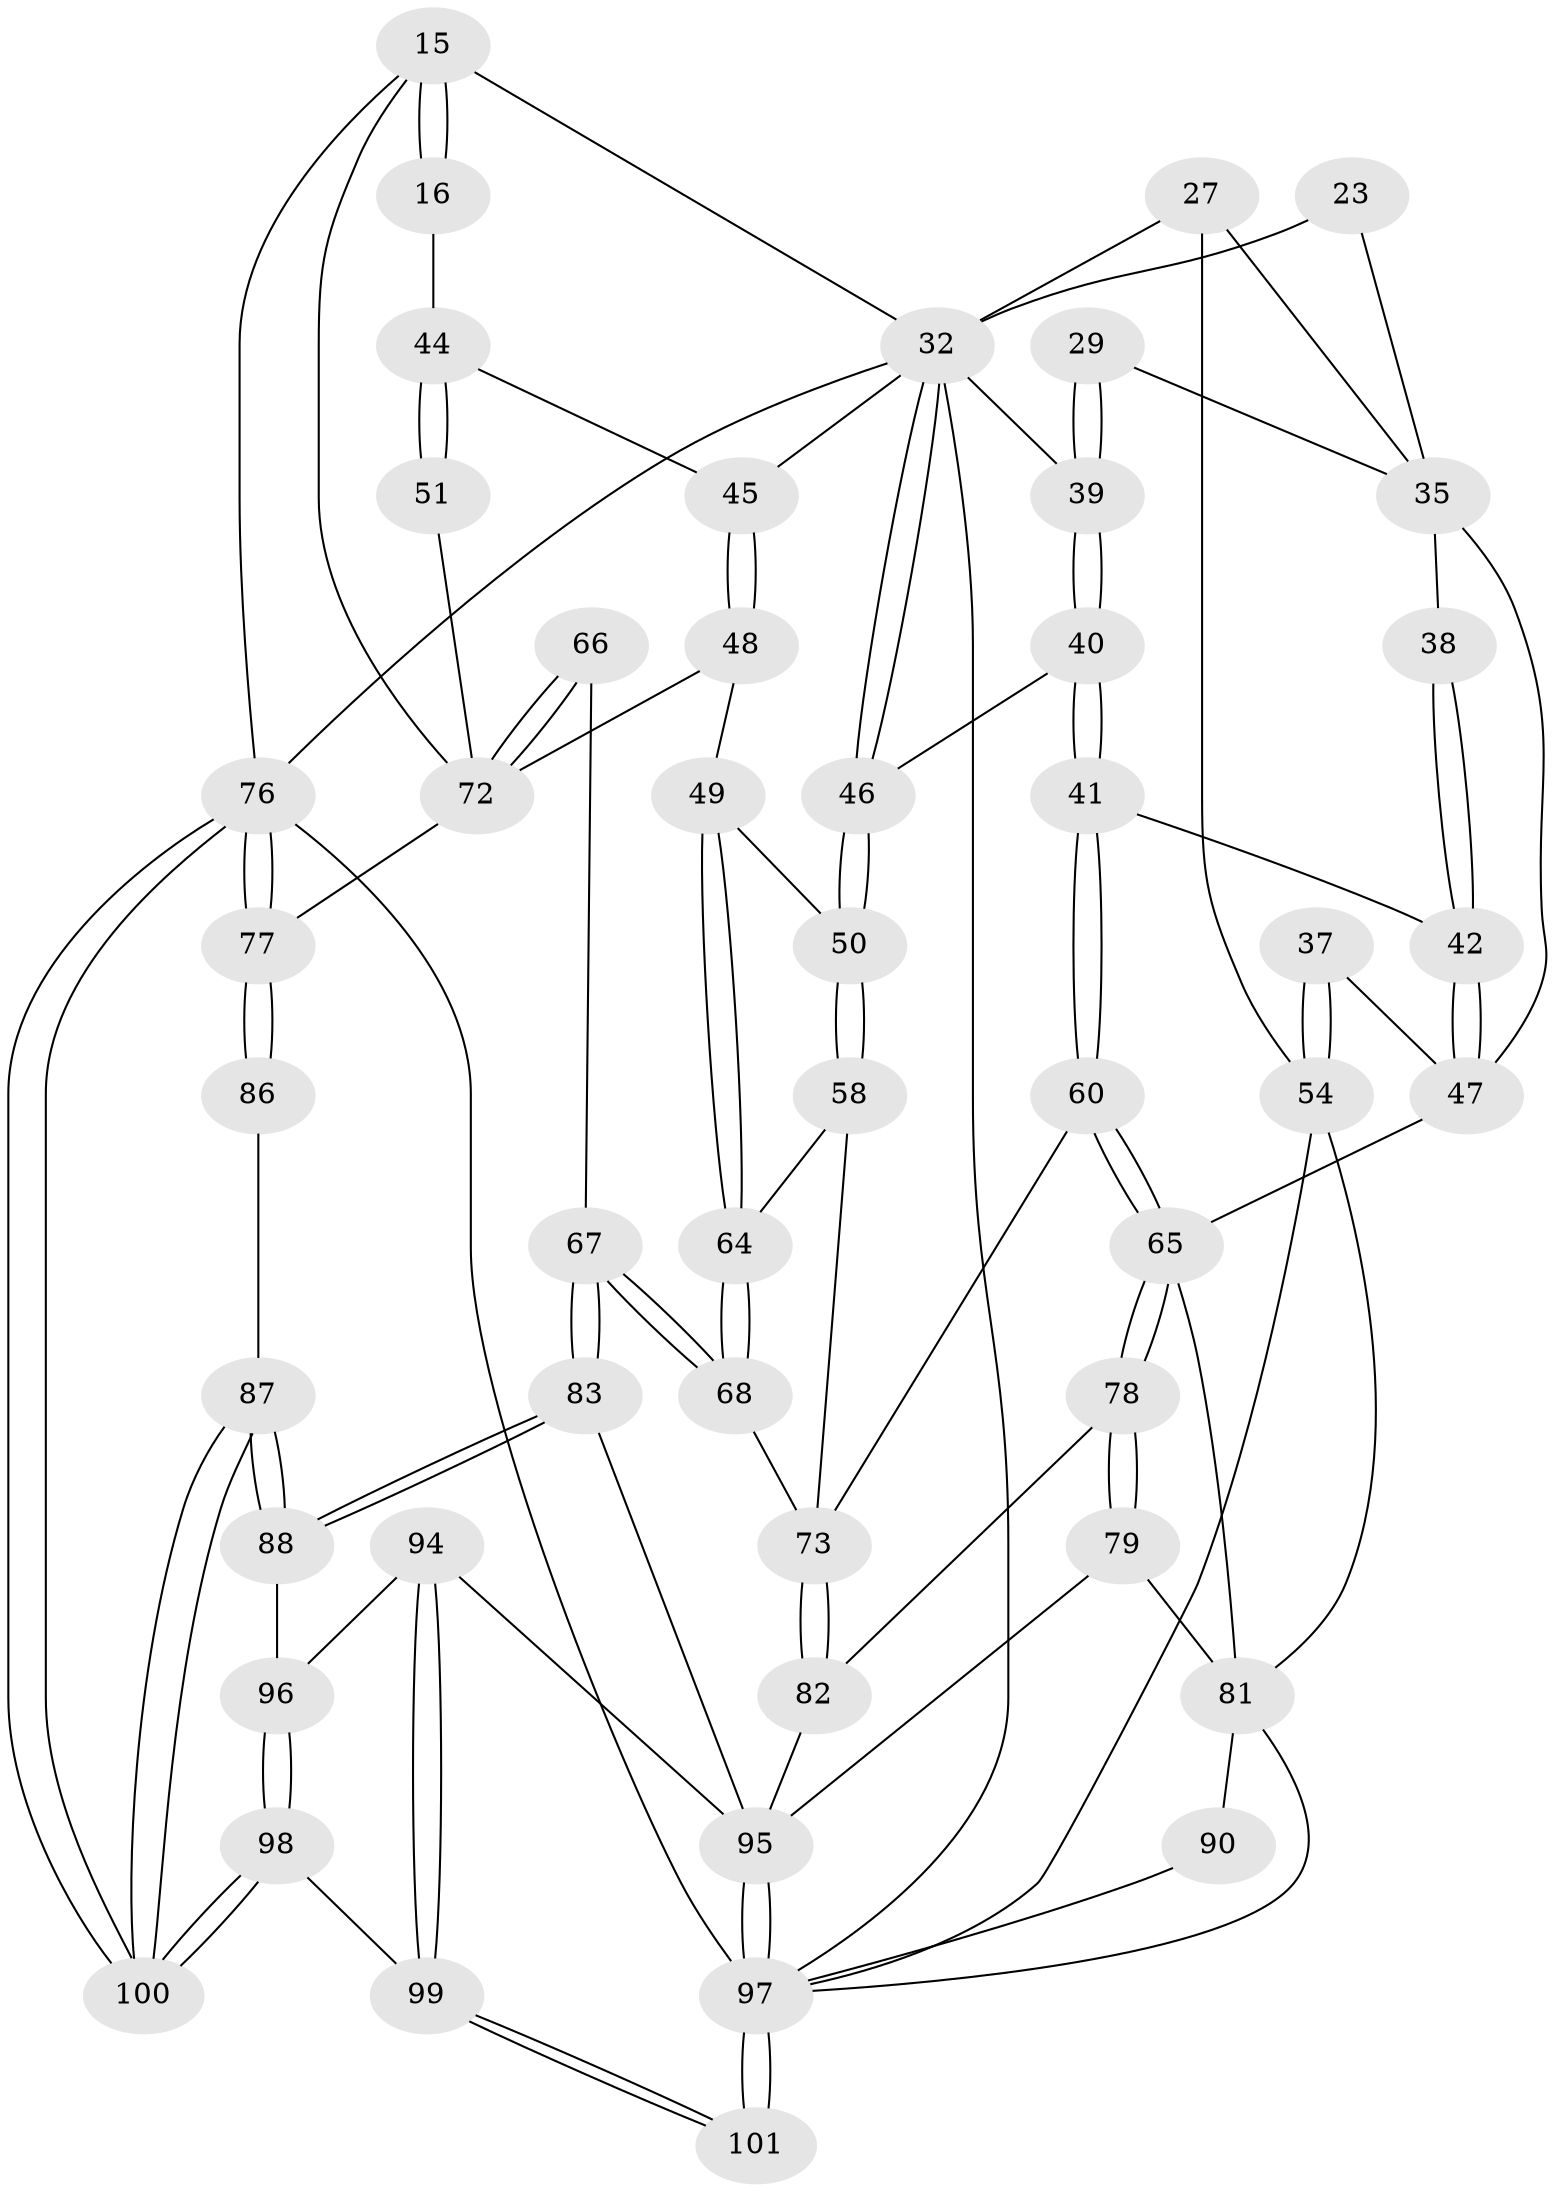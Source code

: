 // original degree distribution, {3: 0.019801980198019802, 4: 0.2376237623762376, 5: 0.5346534653465347, 6: 0.2079207920792079}
// Generated by graph-tools (version 1.1) at 2025/59/03/09/25 04:59:59]
// undirected, 50 vertices, 116 edges
graph export_dot {
graph [start="1"]
  node [color=gray90,style=filled];
  15 [pos="+0.9601432696361141+0.34320826902322105",super="+11+14"];
  16 [pos="+0.9249649021636503+0.33040488241573507",super="+13"];
  23 [pos="+0.2893877584450241+0.2696023975505393"];
  27 [pos="+0.15346416550020012+0.3481759208274655",super="+19"];
  29 [pos="+0.32954604595539994+0.39973149495546473"];
  32 [pos="+0.4804075182599835+0.38339723316638374",super="+31+22"];
  35 [pos="+0.18221919900670597+0.42539858442760425",super="+26+30"];
  37 [pos="+0.0966219998278876+0.4799478453040166"];
  38 [pos="+0.2270064096144796+0.43112434915454506"];
  39 [pos="+0.3486072898126217+0.4329584124483319",super="+33+28"];
  40 [pos="+0.3532957170787092+0.4909228485868767"];
  41 [pos="+0.3055619408790341+0.5163222996014027"];
  42 [pos="+0.2764349752162401+0.5070089797206849"];
  44 [pos="+0.6526240462867287+0.4334573791806109",super="+43"];
  45 [pos="+0.5882441121523193+0.38610674912332427"];
  46 [pos="+0.4105115959129514+0.4974830534943708"];
  47 [pos="+0.13299358306671227+0.6027528807314518",super="+36"];
  48 [pos="+0.5613872422539171+0.5247270870818921"];
  49 [pos="+0.5133297830239095+0.5374906975543315"];
  50 [pos="+0.4159815756661617+0.5041574029887311"];
  51 [pos="+0.7381322139428192+0.5299476765797714"];
  54 [pos="+0+0.4411579173433358",super="+17+18+34"];
  58 [pos="+0.41609071618618215+0.614575820422911"];
  60 [pos="+0.3269491326537153+0.663325931371784"];
  64 [pos="+0.4883949550740006+0.5832940205096684"];
  65 [pos="+0.3133637729429015+0.67793571073193",super="+61"];
  66 [pos="+0.6047357774087372+0.6804087548663217"];
  67 [pos="+0.5811826215249527+0.6935336889123921"];
  68 [pos="+0.5251491990744702+0.6841684505452077"];
  72 [pos="+0.7735295421015854+0.7072013176566843",super="+56+52+53"];
  73 [pos="+0.4692775315464704+0.6904425001385198",super="+59"];
  76 [pos="+1+1",super="+12+2+5"];
  77 [pos="+1+0.8460631887026042",super="+74+57+75"];
  78 [pos="+0.3099558791033852+0.7171842320432907"];
  79 [pos="+0.290207546254325+0.8020086399119538"];
  81 [pos="+0.10560053892484757+0.7565302912618194",super="+69+80"];
  82 [pos="+0.4471487498585123+0.7585669330231524"];
  83 [pos="+0.5718971835196072+0.7291977062478507"];
  86 [pos="+0.8165472982383248+0.8282869240045708"];
  87 [pos="+0.7747875443302151+0.9012111232999069"];
  88 [pos="+0.5905399570580445+0.8590493184054907"];
  90 [pos="+0.09387920251034931+0.7701028687012038"];
  94 [pos="+0.39473698612398894+0.9523932016941135",super="+93"];
  95 [pos="+0.31812918687366604+0.8642133950581907",super="+89"];
  96 [pos="+0.5053541504329149+0.896789685453248"];
  97 [pos="+0.10228815431699007+1",super="+91+92+70+71"];
  98 [pos="+0.6832228804061256+1"];
  99 [pos="+0.3382832163307317+1"];
  100 [pos="+0.7294781855236893+1"];
  101 [pos="+0.06945181057949235+1"];
  15 -- 16 [weight=3];
  15 -- 16;
  15 -- 76 [weight=3];
  15 -- 72;
  15 -- 32;
  16 -- 44;
  23 -- 35;
  23 -- 32 [weight=2];
  27 -- 35;
  27 -- 54 [weight=2];
  27 -- 32;
  29 -- 39 [weight=2];
  29 -- 39;
  29 -- 35;
  32 -- 46;
  32 -- 46;
  32 -- 39 [weight=2];
  32 -- 45;
  32 -- 97;
  32 -- 76;
  35 -- 38 [weight=2];
  35 -- 47;
  37 -- 54 [weight=2];
  37 -- 54;
  37 -- 47;
  38 -- 42;
  38 -- 42;
  39 -- 40;
  39 -- 40;
  40 -- 41;
  40 -- 41;
  40 -- 46;
  41 -- 42;
  41 -- 60;
  41 -- 60;
  42 -- 47;
  42 -- 47;
  44 -- 45;
  44 -- 51 [weight=2];
  44 -- 51;
  45 -- 48;
  45 -- 48;
  46 -- 50;
  46 -- 50;
  47 -- 65;
  48 -- 49;
  48 -- 72;
  49 -- 50;
  49 -- 64;
  49 -- 64;
  50 -- 58;
  50 -- 58;
  51 -- 72;
  54 -- 81;
  54 -- 97;
  58 -- 64;
  58 -- 73;
  60 -- 65;
  60 -- 65;
  60 -- 73;
  64 -- 68;
  64 -- 68;
  65 -- 78;
  65 -- 78;
  65 -- 81;
  66 -- 67;
  66 -- 72 [weight=2];
  66 -- 72;
  67 -- 68;
  67 -- 68;
  67 -- 83;
  67 -- 83;
  68 -- 73;
  72 -- 77 [weight=2];
  73 -- 82;
  73 -- 82;
  76 -- 77 [weight=2];
  76 -- 77;
  76 -- 100;
  76 -- 100;
  76 -- 97 [weight=2];
  77 -- 86 [weight=2];
  77 -- 86;
  78 -- 79;
  78 -- 79;
  78 -- 82;
  79 -- 81;
  79 -- 95;
  81 -- 90 [weight=2];
  81 -- 97 [weight=2];
  82 -- 95;
  83 -- 88;
  83 -- 88;
  83 -- 95;
  86 -- 87;
  87 -- 88;
  87 -- 88;
  87 -- 100;
  87 -- 100;
  88 -- 96;
  90 -- 97;
  94 -- 95 [weight=2];
  94 -- 99;
  94 -- 99;
  94 -- 96;
  95 -- 97;
  95 -- 97;
  96 -- 98;
  96 -- 98;
  97 -- 101 [weight=2];
  97 -- 101;
  98 -- 99;
  98 -- 100;
  98 -- 100;
  99 -- 101;
  99 -- 101;
}
